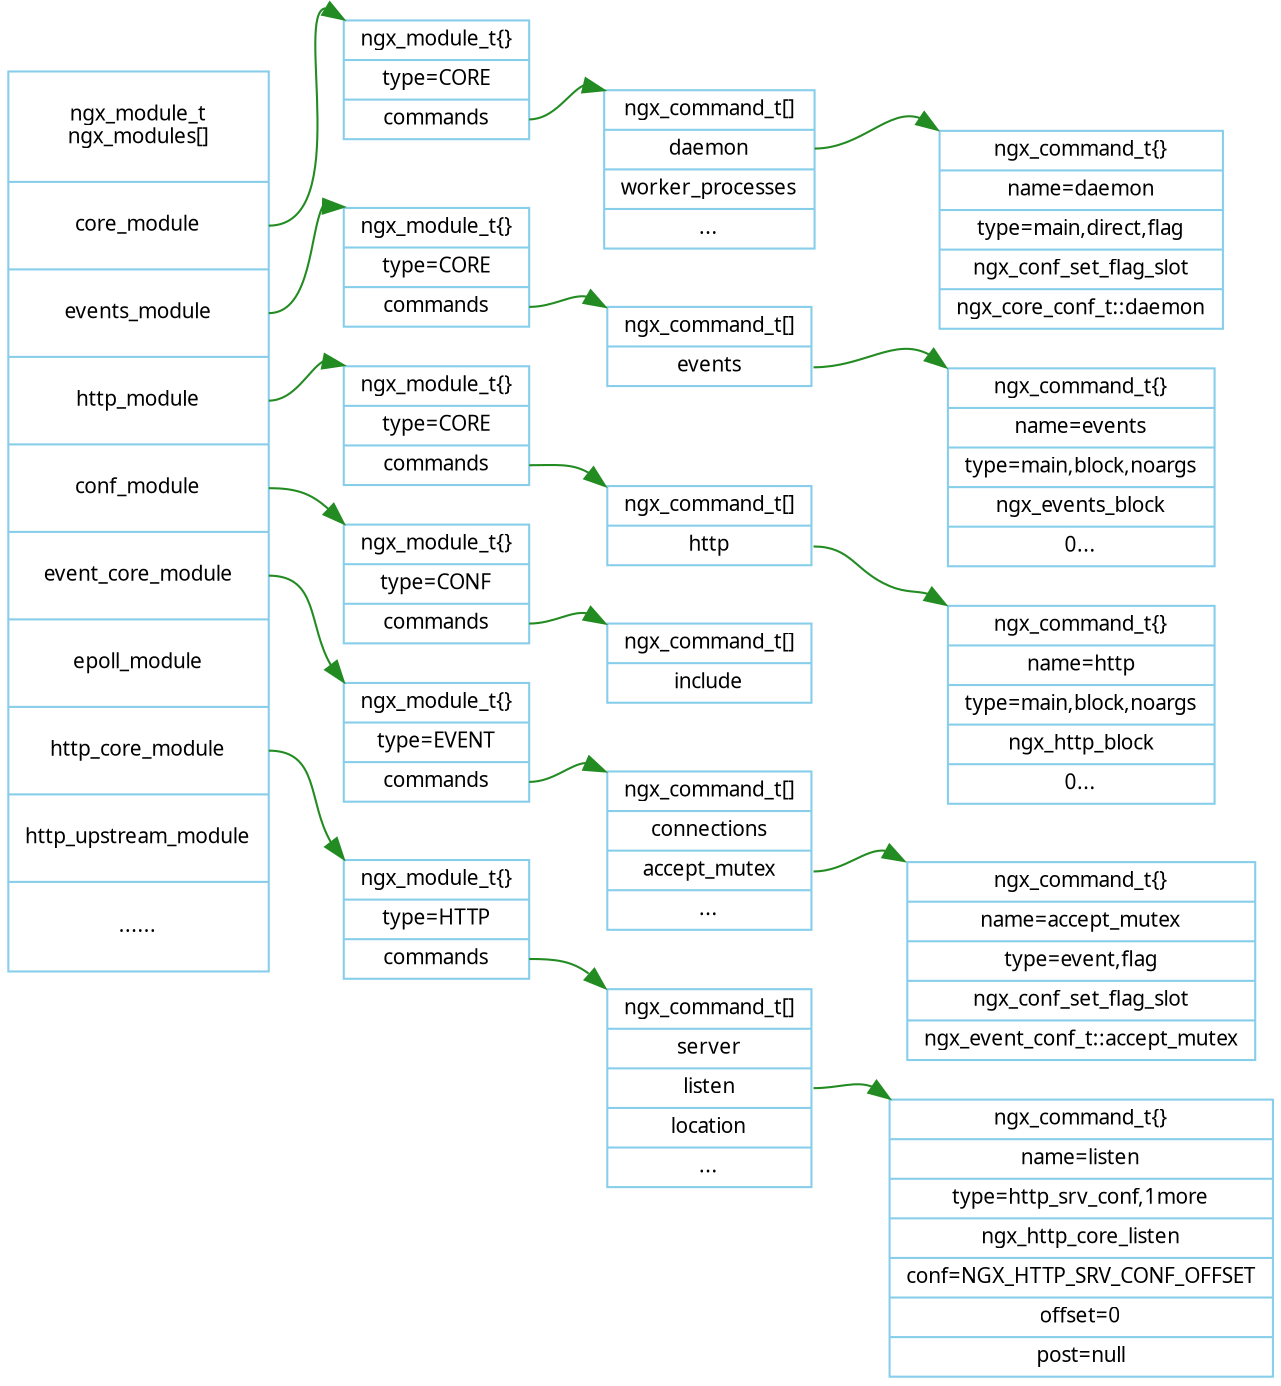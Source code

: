 digraph ngx_module {
   rankdir=LR;
   node [shape=record, color=skyblue, fontname="Verdana", fontsize=10];
   edge [color=forestgreen, fontname="Verdana", fontsize=10];

   ngx_modules [label="ngx_module_t\nngx_modules[]|<core>core_module|<events>events_module|<http>http_module|<conf>conf_module|<eventcore>event_core_module|<epoll>epoll_module|<httpcore>http_core_module|http_upstream_module|......", height=6];
   
   ngx_core_module[label="ngx_module_t\{\}|type=CORE|<commands>commands"];
   ngx_core_commands[label="ngx_command_t[]|<daemon>daemon|worker_processes|..."];
   ngx_daemon_command[label="ngx_command_t\{\}|name=daemon|type=main,direct,flag|ngx_conf_set_flag_slot|ngx_core_conf_t::daemon"];
   ngx_modules:core -> ngx_core_module:nw;
   ngx_core_module:commands -> ngx_core_commands:nw;
   ngx_core_commands:daemon -> ngx_daemon_command:nw;

   ngx_events_module[label="ngx_module_t\{\}|type=CORE|<commands>commands"];
   ngx_events_commands[label="ngx_command_t[]|<events>events"];
   ngx_events_command[label="ngx_command_t\{\}|name=events|type=main,block,noargs|ngx_events_block|0..."];
   ngx_modules:events -> ngx_events_module:nw;
   ngx_events_module:commands -> ngx_events_commands:nw;
   ngx_events_commands:events -> ngx_events_command:nw;

   ngx_http_module[label="ngx_module_t\{\}|type=CORE|<commands>commands"];
   ngx_http_commands[label="ngx_command_t[]|<http>http"];
   ngx_http_command[label="ngx_command_t\{\}|name=http|type=main,block,noargs|ngx_http_block|0..."];
   ngx_modules:http -> ngx_http_module:nw;
   ngx_http_module:commands -> ngx_http_commands:nw;
   ngx_http_commands:http -> ngx_http_command:nw;

   ngx_conf_module[label="ngx_module_t\{\}|type=CONF|<commands>commands"];
   ngx_conf_commands[label="ngx_command_t[]|include"];
   ngx_modules:conf -> ngx_conf_module:nw;
   ngx_conf_module:commands -> ngx_conf_commands:nw;

   ngx_event_core_module[label="ngx_module_t\{\}|type=EVENT|<commands>commands"];
   ngx_event_core_commands[label="ngx_command_t[]|<cn>connections|<am>accept_mutex|..."];
   ngx_accept_mutex_command[label="ngx_command_t\{\}|name=accept_mutex|type=event,flag|ngx_conf_set_flag_slot|ngx_event_conf_t::accept_mutex"];
   ngx_modules:eventcore -> ngx_event_core_module:nw;
   ngx_event_core_module:commands -> ngx_event_core_commands:nw;
   ngx_event_core_commands:am -> ngx_accept_mutex_command:nw;

   ngx_http_core_module[label="ngx_module_t\{\}|type=HTTP|<commands>commands"];
   ngx_http_core_commands[label="ngx_command_t[]|server|<listen>listen|location|..."];
   ngx_listen_command[label="ngx_command_t\{\}|name=listen|type=http_srv_conf,1more|ngx_http_core_listen|conf=NGX_HTTP_SRV_CONF_OFFSET|offset=0|post=null"];
   ngx_modules:httpcore -> ngx_http_core_module:nw;
   ngx_http_core_module:commands -> ngx_http_core_commands:nw;
   ngx_http_core_commands:listen -> ngx_listen_command:nw;
}